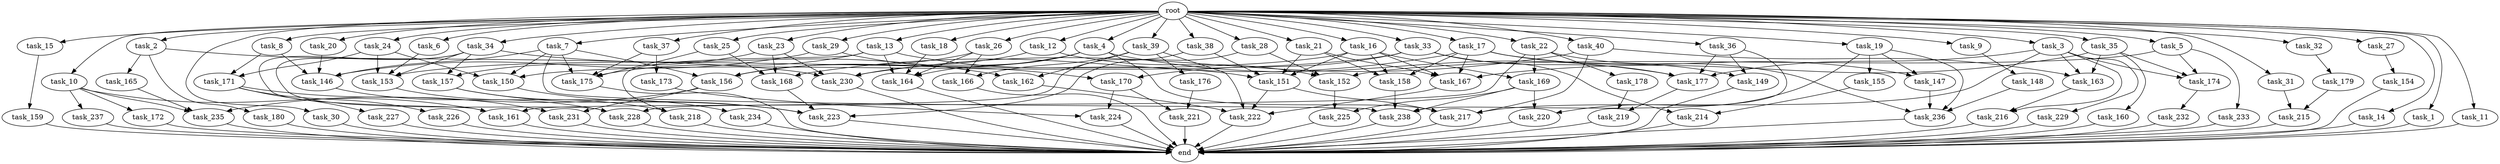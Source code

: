 digraph G {
  task_8 [size="102.400000"];
  task_173 [size="21474836480.000000"];
  task_158 [size="70437463654.400009"];
  task_17 [size="102.400000"];
  task_147 [size="11166914969.600000"];
  root [size="0.000000"];
  task_223 [size="97066260889.600006"];
  task_157 [size="100502234726.400009"];
  task_161 [size="127990025420.800003"];
  task_159 [size="42090679500.800003"];
  task_26 [size="102.400000"];
  task_15 [size="102.400000"];
  task_167 [size="73873437491.199997"];
  task_227 [size="3435973836.800000"];
  task_146 [size="127131031961.600006"];
  task_166 [size="99643241267.200012"];
  task_4 [size="102.400000"];
  task_177 [size="127990025420.800003"];
  task_33 [size="102.400000"];
  task_231 [size="17179869184.000000"];
  task_216 [size="100502234726.400009"];
  task_152 [size="127990025420.800003"];
  task_233 [size="69578470195.199997"];
  task_176 [size="85899345920.000000"];
  end [size="0.000000"];
  task_13 [size="102.400000"];
  task_153 [size="162349763788.800018"];
  task_30 [size="102.400000"];
  task_5 [size="102.400000"];
  task_36 [size="102.400000"];
  task_6 [size="102.400000"];
  task_228 [size="86758339379.200012"];
  task_25 [size="102.400000"];
  task_217 [size="272300926566.400024"];
  task_22 [size="102.400000"];
  task_169 [size="97066260889.600006"];
  task_3 [size="102.400000"];
  task_179 [size="42090679500.800003"];
  task_234 [size="30923764531.200001"];
  task_164 [size="193273528320.000000"];
  task_221 [size="109951162777.600006"];
  task_236 [size="201004469452.800018"];
  task_230 [size="310955632230.400024"];
  task_162 [size="116823110451.200012"];
  task_35 [size="102.400000"];
  task_215 [size="73014444032.000000"];
  task_16 [size="102.400000"];
  task_154 [size="85899345920.000000"];
  task_214 [size="38654705664.000000"];
  task_27 [size="102.400000"];
  task_224 [size="85899345920.000000"];
  task_155 [size="3435973836.800000"];
  task_160 [size="3435973836.800000"];
  task_12 [size="102.400000"];
  task_21 [size="102.400000"];
  task_18 [size="102.400000"];
  task_180 [size="85899345920.000000"];
  task_31 [size="102.400000"];
  task_9 [size="102.400000"];
  task_237 [size="54975581388.800003"];
  task_168 [size="80745385164.800003"];
  task_28 [size="102.400000"];
  task_174 [size="103938208563.200012"];
  task_178 [size="42090679500.800003"];
  task_29 [size="102.400000"];
  task_34 [size="102.400000"];
  task_10 [size="102.400000"];
  task_148 [size="7730941132.800000"];
  task_163 [size="103938208563.200012"];
  task_238 [size="110810156236.800003"];
  task_2 [size="102.400000"];
  task_171 [size="76450417868.800003"];
  task_225 [size="42949672960.000000"];
  task_7 [size="102.400000"];
  task_39 [size="102.400000"];
  task_14 [size="102.400000"];
  task_156 [size="158054796492.800018"];
  task_151 [size="84181359001.600006"];
  task_222 [size="240518168576.000000"];
  task_24 [size="102.400000"];
  task_38 [size="102.400000"];
  task_19 [size="102.400000"];
  task_219 [size="29205777612.800003"];
  task_226 [size="3435973836.800000"];
  task_32 [size="102.400000"];
  task_170 [size="11166914969.600000"];
  task_220 [size="24910810316.800003"];
  task_150 [size="84181359001.600006"];
  task_40 [size="102.400000"];
  task_235 [size="72155450572.800003"];
  task_175 [size="87617332838.400009"];
  task_232 [size="69578470195.199997"];
  task_149 [size="11166914969.600000"];
  task_229 [size="30923764531.200001"];
  task_23 [size="102.400000"];
  task_37 [size="102.400000"];
  task_165 [size="85899345920.000000"];
  task_1 [size="102.400000"];
  task_218 [size="62706522521.600006"];
  task_172 [size="54975581388.800003"];
  task_20 [size="102.400000"];
  task_11 [size="102.400000"];

  task_8 -> task_171 [size="536870912.000000"];
  task_8 -> task_146 [size="536870912.000000"];
  task_173 -> task_224 [size="301989888.000000"];
  task_158 -> task_238 [size="301989888.000000"];
  task_17 -> task_149 [size="75497472.000000"];
  task_17 -> task_167 [size="75497472.000000"];
  task_17 -> task_147 [size="75497472.000000"];
  task_17 -> task_158 [size="75497472.000000"];
  task_17 -> task_168 [size="75497472.000000"];
  task_147 -> task_236 [size="838860800.000000"];
  root -> task_8 [size="1.000000"];
  root -> task_14 [size="1.000000"];
  root -> task_24 [size="1.000000"];
  root -> task_13 [size="1.000000"];
  root -> task_33 [size="1.000000"];
  root -> task_12 [size="1.000000"];
  root -> task_21 [size="1.000000"];
  root -> task_18 [size="1.000000"];
  root -> task_22 [size="1.000000"];
  root -> task_31 [size="1.000000"];
  root -> task_9 [size="1.000000"];
  root -> task_5 [size="1.000000"];
  root -> task_36 [size="1.000000"];
  root -> task_32 [size="1.000000"];
  root -> task_26 [size="1.000000"];
  root -> task_15 [size="1.000000"];
  root -> task_6 [size="1.000000"];
  root -> task_4 [size="1.000000"];
  root -> task_25 [size="1.000000"];
  root -> task_40 [size="1.000000"];
  root -> task_30 [size="1.000000"];
  root -> task_34 [size="1.000000"];
  root -> task_3 [size="1.000000"];
  root -> task_19 [size="1.000000"];
  root -> task_10 [size="1.000000"];
  root -> task_23 [size="1.000000"];
  root -> task_37 [size="1.000000"];
  root -> task_39 [size="1.000000"];
  root -> task_1 [size="1.000000"];
  root -> task_11 [size="1.000000"];
  root -> task_17 [size="1.000000"];
  root -> task_2 [size="1.000000"];
  root -> task_29 [size="1.000000"];
  root -> task_20 [size="1.000000"];
  root -> task_35 [size="1.000000"];
  root -> task_7 [size="1.000000"];
  root -> task_27 [size="1.000000"];
  root -> task_38 [size="1.000000"];
  root -> task_28 [size="1.000000"];
  root -> task_16 [size="1.000000"];
  task_223 -> end [size="1.000000"];
  task_157 -> task_223 [size="301989888.000000"];
  task_157 -> task_234 [size="301989888.000000"];
  task_161 -> end [size="1.000000"];
  task_159 -> end [size="1.000000"];
  task_26 -> task_156 [size="134217728.000000"];
  task_26 -> task_166 [size="134217728.000000"];
  task_26 -> task_164 [size="134217728.000000"];
  task_15 -> task_159 [size="411041792.000000"];
  task_167 -> task_222 [size="536870912.000000"];
  task_227 -> end [size="1.000000"];
  task_146 -> task_228 [size="411041792.000000"];
  task_166 -> end [size="1.000000"];
  task_4 -> task_164 [size="838860800.000000"];
  task_4 -> task_156 [size="838860800.000000"];
  task_4 -> task_230 [size="838860800.000000"];
  task_4 -> task_217 [size="838860800.000000"];
  task_4 -> task_177 [size="838860800.000000"];
  task_177 -> task_219 [size="75497472.000000"];
  task_33 -> task_170 [size="75497472.000000"];
  task_33 -> task_150 [size="75497472.000000"];
  task_33 -> task_214 [size="75497472.000000"];
  task_33 -> task_177 [size="75497472.000000"];
  task_231 -> end [size="1.000000"];
  task_216 -> end [size="1.000000"];
  task_152 -> task_225 [size="209715200.000000"];
  task_233 -> end [size="1.000000"];
  task_176 -> task_221 [size="536870912.000000"];
  task_13 -> task_164 [size="75497472.000000"];
  task_13 -> task_175 [size="75497472.000000"];
  task_13 -> task_151 [size="75497472.000000"];
  task_13 -> task_218 [size="75497472.000000"];
  task_153 -> task_218 [size="536870912.000000"];
  task_30 -> end [size="1.000000"];
  task_5 -> task_233 [size="679477248.000000"];
  task_5 -> task_174 [size="679477248.000000"];
  task_5 -> task_152 [size="679477248.000000"];
  task_36 -> task_149 [size="33554432.000000"];
  task_36 -> task_177 [size="33554432.000000"];
  task_36 -> task_238 [size="33554432.000000"];
  task_6 -> task_153 [size="536870912.000000"];
  task_228 -> end [size="1.000000"];
  task_25 -> task_175 [size="33554432.000000"];
  task_25 -> task_168 [size="33554432.000000"];
  task_217 -> end [size="1.000000"];
  task_22 -> task_161 [size="411041792.000000"];
  task_22 -> task_236 [size="411041792.000000"];
  task_22 -> task_169 [size="411041792.000000"];
  task_22 -> task_178 [size="411041792.000000"];
  task_169 -> task_220 [size="209715200.000000"];
  task_169 -> task_225 [size="209715200.000000"];
  task_169 -> task_238 [size="209715200.000000"];
  task_3 -> task_216 [size="301989888.000000"];
  task_3 -> task_163 [size="301989888.000000"];
  task_3 -> task_229 [size="301989888.000000"];
  task_3 -> task_174 [size="301989888.000000"];
  task_3 -> task_217 [size="301989888.000000"];
  task_3 -> task_177 [size="301989888.000000"];
  task_179 -> task_215 [size="301989888.000000"];
  task_234 -> end [size="1.000000"];
  task_164 -> end [size="1.000000"];
  task_221 -> end [size="1.000000"];
  task_236 -> end [size="1.000000"];
  task_230 -> end [size="1.000000"];
  task_162 -> task_222 [size="134217728.000000"];
  task_35 -> task_160 [size="33554432.000000"];
  task_35 -> task_174 [size="33554432.000000"];
  task_35 -> task_167 [size="33554432.000000"];
  task_35 -> task_163 [size="33554432.000000"];
  task_215 -> end [size="1.000000"];
  task_16 -> task_153 [size="536870912.000000"];
  task_16 -> task_167 [size="536870912.000000"];
  task_16 -> task_169 [size="536870912.000000"];
  task_16 -> task_151 [size="536870912.000000"];
  task_16 -> task_158 [size="536870912.000000"];
  task_154 -> end [size="1.000000"];
  task_214 -> end [size="1.000000"];
  task_27 -> task_154 [size="838860800.000000"];
  task_224 -> end [size="1.000000"];
  task_155 -> task_214 [size="301989888.000000"];
  task_160 -> end [size="1.000000"];
  task_12 -> task_156 [size="33554432.000000"];
  task_12 -> task_152 [size="33554432.000000"];
  task_21 -> task_167 [size="75497472.000000"];
  task_21 -> task_151 [size="75497472.000000"];
  task_21 -> task_158 [size="75497472.000000"];
  task_18 -> task_164 [size="838860800.000000"];
  task_180 -> end [size="1.000000"];
  task_31 -> task_215 [size="411041792.000000"];
  task_9 -> task_148 [size="75497472.000000"];
  task_237 -> end [size="1.000000"];
  task_168 -> task_223 [size="33554432.000000"];
  task_28 -> task_152 [size="536870912.000000"];
  task_28 -> task_223 [size="536870912.000000"];
  task_174 -> task_232 [size="679477248.000000"];
  task_178 -> task_219 [size="209715200.000000"];
  task_29 -> task_170 [size="33554432.000000"];
  task_29 -> task_146 [size="33554432.000000"];
  task_34 -> task_153 [size="301989888.000000"];
  task_34 -> task_161 [size="301989888.000000"];
  task_34 -> task_162 [size="301989888.000000"];
  task_34 -> task_157 [size="301989888.000000"];
  task_34 -> task_228 [size="301989888.000000"];
  task_10 -> task_161 [size="536870912.000000"];
  task_10 -> task_172 [size="536870912.000000"];
  task_10 -> task_237 [size="536870912.000000"];
  task_10 -> task_235 [size="536870912.000000"];
  task_148 -> task_236 [size="679477248.000000"];
  task_163 -> task_216 [size="679477248.000000"];
  task_238 -> end [size="1.000000"];
  task_2 -> task_180 [size="838860800.000000"];
  task_2 -> task_230 [size="838860800.000000"];
  task_2 -> task_165 [size="838860800.000000"];
  task_171 -> task_231 [size="33554432.000000"];
  task_171 -> task_227 [size="33554432.000000"];
  task_171 -> task_226 [size="33554432.000000"];
  task_225 -> end [size="1.000000"];
  task_7 -> task_146 [size="536870912.000000"];
  task_7 -> task_150 [size="536870912.000000"];
  task_7 -> task_175 [size="536870912.000000"];
  task_7 -> task_156 [size="536870912.000000"];
  task_7 -> task_238 [size="536870912.000000"];
  task_39 -> task_162 [size="838860800.000000"];
  task_39 -> task_166 [size="838860800.000000"];
  task_39 -> task_176 [size="838860800.000000"];
  task_39 -> task_222 [size="838860800.000000"];
  task_14 -> end [size="1.000000"];
  task_156 -> task_235 [size="134217728.000000"];
  task_156 -> task_231 [size="134217728.000000"];
  task_151 -> task_217 [size="838860800.000000"];
  task_151 -> task_222 [size="838860800.000000"];
  task_222 -> end [size="1.000000"];
  task_24 -> task_153 [size="209715200.000000"];
  task_24 -> task_150 [size="209715200.000000"];
  task_24 -> task_171 [size="209715200.000000"];
  task_38 -> task_228 [size="134217728.000000"];
  task_38 -> task_151 [size="134217728.000000"];
  task_19 -> task_236 [size="33554432.000000"];
  task_19 -> task_147 [size="33554432.000000"];
  task_19 -> task_220 [size="33554432.000000"];
  task_19 -> task_155 [size="33554432.000000"];
  task_219 -> end [size="1.000000"];
  task_226 -> end [size="1.000000"];
  task_32 -> task_179 [size="411041792.000000"];
  task_170 -> task_221 [size="536870912.000000"];
  task_170 -> task_224 [size="536870912.000000"];
  task_220 -> end [size="1.000000"];
  task_150 -> task_223 [size="75497472.000000"];
  task_40 -> task_230 [size="679477248.000000"];
  task_40 -> task_217 [size="679477248.000000"];
  task_40 -> task_163 [size="679477248.000000"];
  task_235 -> end [size="1.000000"];
  task_175 -> end [size="1.000000"];
  task_232 -> end [size="1.000000"];
  task_149 -> end [size="1.000000"];
  task_229 -> end [size="1.000000"];
  task_23 -> task_157 [size="679477248.000000"];
  task_23 -> task_230 [size="679477248.000000"];
  task_23 -> task_168 [size="679477248.000000"];
  task_37 -> task_175 [size="209715200.000000"];
  task_37 -> task_173 [size="209715200.000000"];
  task_165 -> task_235 [size="33554432.000000"];
  task_1 -> end [size="1.000000"];
  task_218 -> end [size="1.000000"];
  task_172 -> end [size="1.000000"];
  task_20 -> task_146 [size="134217728.000000"];
  task_11 -> end [size="1.000000"];
}
